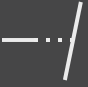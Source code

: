 <mxfile version="28.0.6">
  <diagram name="第 1 页" id="ewl9boTtj5eG1xmZE2dz">
    <mxGraphModel dx="61" dy="45" grid="1" gridSize="3.937" guides="1" tooltips="1" connect="1" arrows="1" fold="1" page="1" pageScale="1" pageWidth="48" pageHeight="48" background="#464647" math="0" shadow="0">
      <root>
        <mxCell id="0" />
        <mxCell id="1" parent="0" />
        <mxCell id="ktACBB8U2FfBJzfLgPZn-2" value="" style="endArrow=none;html=1;rounded=0;strokeWidth=1.968;strokeColor=#EBEBEB;" parent="1" edge="1">
          <mxGeometry width="50" height="50" relative="1" as="geometry">
            <mxPoint x="20" y="24" as="sourcePoint" />
            <mxPoint x="4" y="24" as="targetPoint" />
          </mxGeometry>
        </mxCell>
        <mxCell id="ktACBB8U2FfBJzfLgPZn-3" value="" style="endArrow=none;html=1;rounded=0;strokeWidth=1.968;strokeColor=#EBEBEB;" parent="1" edge="1">
          <mxGeometry width="50" height="50" relative="1" as="geometry">
            <mxPoint x="35.43" y="44" as="sourcePoint" />
            <mxPoint x="43.43" y="5" as="targetPoint" />
          </mxGeometry>
        </mxCell>
        <mxCell id="ktACBB8U2FfBJzfLgPZn-5" value="" style="endArrow=none;dashed=1;html=1;strokeWidth=2;rounded=0;strokeColor=#EBEBEB;dashPattern=1 2;" parent="1" edge="1">
          <mxGeometry width="50" height="50" relative="1" as="geometry">
            <mxPoint x="20" y="24" as="sourcePoint" />
            <mxPoint x="39" y="24" as="targetPoint" />
          </mxGeometry>
        </mxCell>
      </root>
    </mxGraphModel>
  </diagram>
</mxfile>

